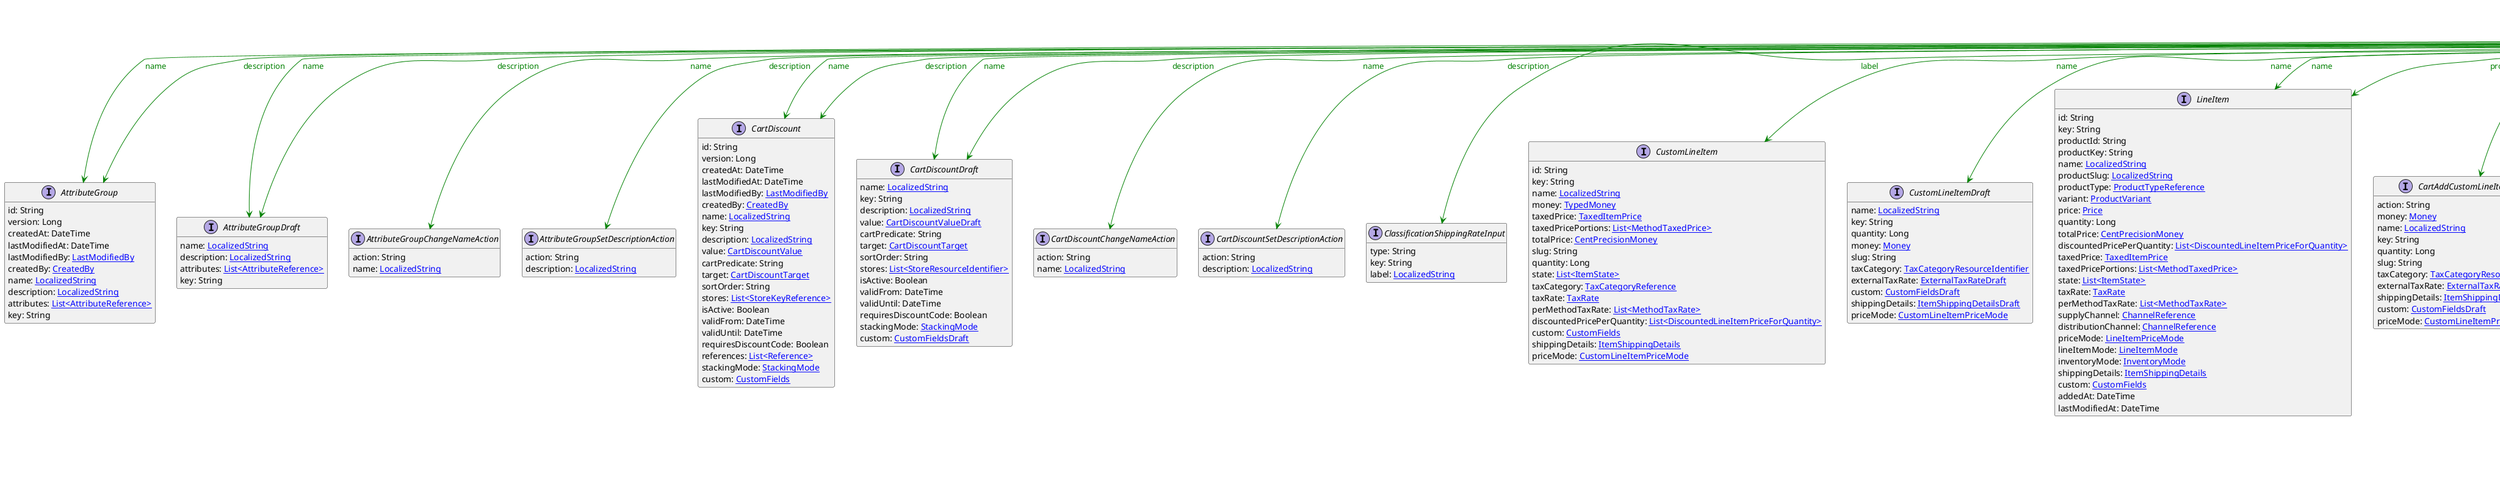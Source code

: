 @startuml

hide empty fields
hide empty methods
legend
|= |= line |
|<back:black>   </back>| inheritance |
|<back:green>   </back>| property reference |
|<back:blue>   </back>| discriminated class |
endlegend
interface LocalizedString [[LocalizedString.svg]]  {
}



interface AttributeGroup [[AttributeGroup.svg]]  {
    id: String
    version: Long
    createdAt: DateTime
    lastModifiedAt: DateTime
    lastModifiedBy: [[LastModifiedBy.svg LastModifiedBy]]
    createdBy: [[CreatedBy.svg CreatedBy]]
    name: [[LocalizedString.svg LocalizedString]]
    description: [[LocalizedString.svg LocalizedString]]
    attributes: [[AttributeReference.svg List<AttributeReference>]]
    key: String
}
interface AttributeGroupDraft [[AttributeGroupDraft.svg]]  {
    name: [[LocalizedString.svg LocalizedString]]
    description: [[LocalizedString.svg LocalizedString]]
    attributes: [[AttributeReference.svg List<AttributeReference>]]
    key: String
}
interface AttributeGroupChangeNameAction [[AttributeGroupChangeNameAction.svg]]  {
    action: String
    name: [[LocalizedString.svg LocalizedString]]
}
interface AttributeGroupSetDescriptionAction [[AttributeGroupSetDescriptionAction.svg]]  {
    action: String
    description: [[LocalizedString.svg LocalizedString]]
}
interface CartDiscount [[CartDiscount.svg]]  {
    id: String
    version: Long
    createdAt: DateTime
    lastModifiedAt: DateTime
    lastModifiedBy: [[LastModifiedBy.svg LastModifiedBy]]
    createdBy: [[CreatedBy.svg CreatedBy]]
    name: [[LocalizedString.svg LocalizedString]]
    key: String
    description: [[LocalizedString.svg LocalizedString]]
    value: [[CartDiscountValue.svg CartDiscountValue]]
    cartPredicate: String
    target: [[CartDiscountTarget.svg CartDiscountTarget]]
    sortOrder: String
    stores: [[StoreKeyReference.svg List<StoreKeyReference>]]
    isActive: Boolean
    validFrom: DateTime
    validUntil: DateTime
    requiresDiscountCode: Boolean
    references: [[Reference.svg List<Reference>]]
    stackingMode: [[StackingMode.svg StackingMode]]
    custom: [[CustomFields.svg CustomFields]]
}
interface CartDiscountDraft [[CartDiscountDraft.svg]]  {
    name: [[LocalizedString.svg LocalizedString]]
    key: String
    description: [[LocalizedString.svg LocalizedString]]
    value: [[CartDiscountValueDraft.svg CartDiscountValueDraft]]
    cartPredicate: String
    target: [[CartDiscountTarget.svg CartDiscountTarget]]
    sortOrder: String
    stores: [[StoreResourceIdentifier.svg List<StoreResourceIdentifier>]]
    isActive: Boolean
    validFrom: DateTime
    validUntil: DateTime
    requiresDiscountCode: Boolean
    stackingMode: [[StackingMode.svg StackingMode]]
    custom: [[CustomFieldsDraft.svg CustomFieldsDraft]]
}
interface CartDiscountChangeNameAction [[CartDiscountChangeNameAction.svg]]  {
    action: String
    name: [[LocalizedString.svg LocalizedString]]
}
interface CartDiscountSetDescriptionAction [[CartDiscountSetDescriptionAction.svg]]  {
    action: String
    description: [[LocalizedString.svg LocalizedString]]
}
interface ClassificationShippingRateInput [[ClassificationShippingRateInput.svg]]  {
    type: String
    key: String
    label: [[LocalizedString.svg LocalizedString]]
}
interface CustomLineItem [[CustomLineItem.svg]]  {
    id: String
    key: String
    name: [[LocalizedString.svg LocalizedString]]
    money: [[TypedMoney.svg TypedMoney]]
    taxedPrice: [[TaxedItemPrice.svg TaxedItemPrice]]
    taxedPricePortions: [[MethodTaxedPrice.svg List<MethodTaxedPrice>]]
    totalPrice: [[CentPrecisionMoney.svg CentPrecisionMoney]]
    slug: String
    quantity: Long
    state: [[ItemState.svg List<ItemState>]]
    taxCategory: [[TaxCategoryReference.svg TaxCategoryReference]]
    taxRate: [[TaxRate.svg TaxRate]]
    perMethodTaxRate: [[MethodTaxRate.svg List<MethodTaxRate>]]
    discountedPricePerQuantity: [[DiscountedLineItemPriceForQuantity.svg List<DiscountedLineItemPriceForQuantity>]]
    custom: [[CustomFields.svg CustomFields]]
    shippingDetails: [[ItemShippingDetails.svg ItemShippingDetails]]
    priceMode: [[CustomLineItemPriceMode.svg CustomLineItemPriceMode]]
}
interface CustomLineItemDraft [[CustomLineItemDraft.svg]]  {
    name: [[LocalizedString.svg LocalizedString]]
    key: String
    quantity: Long
    money: [[Money.svg Money]]
    slug: String
    taxCategory: [[TaxCategoryResourceIdentifier.svg TaxCategoryResourceIdentifier]]
    externalTaxRate: [[ExternalTaxRateDraft.svg ExternalTaxRateDraft]]
    custom: [[CustomFieldsDraft.svg CustomFieldsDraft]]
    shippingDetails: [[ItemShippingDetailsDraft.svg ItemShippingDetailsDraft]]
    priceMode: [[CustomLineItemPriceMode.svg CustomLineItemPriceMode]]
}
interface LineItem [[LineItem.svg]]  {
    id: String
    key: String
    productId: String
    productKey: String
    name: [[LocalizedString.svg LocalizedString]]
    productSlug: [[LocalizedString.svg LocalizedString]]
    productType: [[ProductTypeReference.svg ProductTypeReference]]
    variant: [[ProductVariant.svg ProductVariant]]
    price: [[Price.svg Price]]
    quantity: Long
    totalPrice: [[CentPrecisionMoney.svg CentPrecisionMoney]]
    discountedPricePerQuantity: [[DiscountedLineItemPriceForQuantity.svg List<DiscountedLineItemPriceForQuantity>]]
    taxedPrice: [[TaxedItemPrice.svg TaxedItemPrice]]
    taxedPricePortions: [[MethodTaxedPrice.svg List<MethodTaxedPrice>]]
    state: [[ItemState.svg List<ItemState>]]
    taxRate: [[TaxRate.svg TaxRate]]
    perMethodTaxRate: [[MethodTaxRate.svg List<MethodTaxRate>]]
    supplyChannel: [[ChannelReference.svg ChannelReference]]
    distributionChannel: [[ChannelReference.svg ChannelReference]]
    priceMode: [[LineItemPriceMode.svg LineItemPriceMode]]
    lineItemMode: [[LineItemMode.svg LineItemMode]]
    inventoryMode: [[InventoryMode.svg InventoryMode]]
    shippingDetails: [[ItemShippingDetails.svg ItemShippingDetails]]
    custom: [[CustomFields.svg CustomFields]]
    addedAt: DateTime
    lastModifiedAt: DateTime
}
interface CartAddCustomLineItemAction [[CartAddCustomLineItemAction.svg]]  {
    action: String
    money: [[Money.svg Money]]
    name: [[LocalizedString.svg LocalizedString]]
    key: String
    quantity: Long
    slug: String
    taxCategory: [[TaxCategoryResourceIdentifier.svg TaxCategoryResourceIdentifier]]
    externalTaxRate: [[ExternalTaxRateDraft.svg ExternalTaxRateDraft]]
    shippingDetails: [[ItemShippingDetailsDraft.svg ItemShippingDetailsDraft]]
    custom: [[CustomFieldsDraft.svg CustomFieldsDraft]]
    priceMode: [[CustomLineItemPriceMode.svg CustomLineItemPriceMode]]
}
interface Category [[Category.svg]]  {
    id: String
    version: Long
    createdAt: DateTime
    lastModifiedAt: DateTime
    lastModifiedBy: [[LastModifiedBy.svg LastModifiedBy]]
    createdBy: [[CreatedBy.svg CreatedBy]]
    name: [[LocalizedString.svg LocalizedString]]
    slug: [[LocalizedString.svg LocalizedString]]
    description: [[LocalizedString.svg LocalizedString]]
    ancestors: [[CategoryReference.svg List<CategoryReference>]]
    parent: [[CategoryReference.svg CategoryReference]]
    orderHint: String
    externalId: String
    metaTitle: [[LocalizedString.svg LocalizedString]]
    metaDescription: [[LocalizedString.svg LocalizedString]]
    metaKeywords: [[LocalizedString.svg LocalizedString]]
    custom: [[CustomFields.svg CustomFields]]
    assets: [[Asset.svg List<Asset>]]
    key: String
}
interface CategoryDraft [[CategoryDraft.svg]]  {
    name: [[LocalizedString.svg LocalizedString]]
    slug: [[LocalizedString.svg LocalizedString]]
    description: [[LocalizedString.svg LocalizedString]]
    parent: [[CategoryResourceIdentifier.svg CategoryResourceIdentifier]]
    orderHint: String
    externalId: String
    metaTitle: [[LocalizedString.svg LocalizedString]]
    metaDescription: [[LocalizedString.svg LocalizedString]]
    metaKeywords: [[LocalizedString.svg LocalizedString]]
    custom: [[CustomFieldsDraft.svg CustomFieldsDraft]]
    assets: [[AssetDraft.svg List<AssetDraft>]]
    key: String
}
interface CategoryChangeAssetNameAction [[CategoryChangeAssetNameAction.svg]]  {
    action: String
    assetId: String
    assetKey: String
    name: [[LocalizedString.svg LocalizedString]]
}
interface CategoryChangeNameAction [[CategoryChangeNameAction.svg]]  {
    action: String
    name: [[LocalizedString.svg LocalizedString]]
}
interface CategoryChangeSlugAction [[CategoryChangeSlugAction.svg]]  {
    action: String
    slug: [[LocalizedString.svg LocalizedString]]
}
interface CategorySetAssetDescriptionAction [[CategorySetAssetDescriptionAction.svg]]  {
    action: String
    assetId: String
    assetKey: String
    description: [[LocalizedString.svg LocalizedString]]
}
interface CategorySetDescriptionAction [[CategorySetDescriptionAction.svg]]  {
    action: String
    description: [[LocalizedString.svg LocalizedString]]
}
interface CategorySetMetaDescriptionAction [[CategorySetMetaDescriptionAction.svg]]  {
    action: String
    metaDescription: [[LocalizedString.svg LocalizedString]]
}
interface CategorySetMetaKeywordsAction [[CategorySetMetaKeywordsAction.svg]]  {
    action: String
    metaKeywords: [[LocalizedString.svg LocalizedString]]
}
interface CategorySetMetaTitleAction [[CategorySetMetaTitleAction.svg]]  {
    action: String
    metaTitle: [[LocalizedString.svg LocalizedString]]
}
interface Channel [[Channel.svg]]  {
    id: String
    version: Long
    createdAt: DateTime
    lastModifiedAt: DateTime
    lastModifiedBy: [[LastModifiedBy.svg LastModifiedBy]]
    createdBy: [[CreatedBy.svg CreatedBy]]
    key: String
    roles: [[ChannelRoleEnum.svg List<ChannelRoleEnum>]]
    name: [[LocalizedString.svg LocalizedString]]
    description: [[LocalizedString.svg LocalizedString]]
    address: [[Address.svg Address]]
    reviewRatingStatistics: [[ReviewRatingStatistics.svg ReviewRatingStatistics]]
    custom: [[CustomFields.svg CustomFields]]
    geoLocation: [[GeoJson.svg GeoJson]]
}
interface ChannelDraft [[ChannelDraft.svg]]  {
    key: String
    roles: [[ChannelRoleEnum.svg List<ChannelRoleEnum>]]
    name: [[LocalizedString.svg LocalizedString]]
    description: [[LocalizedString.svg LocalizedString]]
    address: [[BaseAddress.svg BaseAddress]]
    custom: [[CustomFieldsDraft.svg CustomFieldsDraft]]
    geoLocation: [[GeoJson.svg GeoJson]]
}
interface ChannelChangeDescriptionAction [[ChannelChangeDescriptionAction.svg]]  {
    action: String
    description: [[LocalizedString.svg LocalizedString]]
}
interface ChannelChangeNameAction [[ChannelChangeNameAction.svg]]  {
    action: String
    name: [[LocalizedString.svg LocalizedString]]
}
interface Asset [[Asset.svg]]  {
    id: String
    sources: [[AssetSource.svg List<AssetSource>]]
    name: [[LocalizedString.svg LocalizedString]]
    description: [[LocalizedString.svg LocalizedString]]
    tags: [[String.svg List<String>]]
    custom: [[CustomFields.svg CustomFields]]
    key: String
}
interface AssetDraft [[AssetDraft.svg]]  {
    sources: [[AssetSource.svg List<AssetSource>]]
    name: [[LocalizedString.svg LocalizedString]]
    description: [[LocalizedString.svg LocalizedString]]
    tags: [[String.svg List<String>]]
    custom: [[CustomFieldsDraft.svg CustomFieldsDraft]]
    key: String
}
interface DiscountCode [[DiscountCode.svg]]  {
    id: String
    version: Long
    createdAt: DateTime
    lastModifiedAt: DateTime
    lastModifiedBy: [[LastModifiedBy.svg LastModifiedBy]]
    createdBy: [[CreatedBy.svg CreatedBy]]
    name: [[LocalizedString.svg LocalizedString]]
    description: [[LocalizedString.svg LocalizedString]]
    code: String
    cartDiscounts: [[CartDiscountReference.svg List<CartDiscountReference>]]
    cartPredicate: String
    isActive: Boolean
    references: [[Reference.svg List<Reference>]]
    maxApplications: Long
    maxApplicationsPerCustomer: Long
    custom: [[CustomFields.svg CustomFields]]
    groups: [[String.svg List<String>]]
    validFrom: DateTime
    validUntil: DateTime
    applicationVersion: Long
}
interface DiscountCodeDraft [[DiscountCodeDraft.svg]]  {
    name: [[LocalizedString.svg LocalizedString]]
    description: [[LocalizedString.svg LocalizedString]]
    code: String
    cartDiscounts: [[CartDiscountResourceIdentifier.svg List<CartDiscountResourceIdentifier>]]
    cartPredicate: String
    isActive: Boolean
    maxApplications: Long
    maxApplicationsPerCustomer: Long
    custom: [[CustomFieldsDraft.svg CustomFieldsDraft]]
    groups: [[String.svg List<String>]]
    validFrom: DateTime
    validUntil: DateTime
}
interface DiscountCodeSetDescriptionAction [[DiscountCodeSetDescriptionAction.svg]]  {
    action: String
    description: [[LocalizedString.svg LocalizedString]]
}
interface DiscountCodeSetNameAction [[DiscountCodeSetNameAction.svg]]  {
    action: String
    name: [[LocalizedString.svg LocalizedString]]
}
interface ExtensionBadResponseError [[ExtensionBadResponseError.svg]]  {
    code: String
    message: String
    localizedMessage: [[LocalizedString.svg LocalizedString]]
    extensionExtraInfo: [[Object.svg Object]]
    extensionErrors: [[ExtensionError.svg List<ExtensionError>]]
    extensionBody: String
    extensionStatusCode: Integer
    extensionId: String
    extensionKey: String
}
interface ExtensionUpdateActionsFailedError [[ExtensionUpdateActionsFailedError.svg]]  {
    code: String
    message: String
    localizedMessage: [[LocalizedString.svg LocalizedString]]
    extensionExtraInfo: [[Object.svg Object]]
    extensionErrors: [[ExtensionError.svg List<ExtensionError>]]
}
interface GraphQLExtensionBadResponseError [[GraphQLExtensionBadResponseError.svg]]  {
    code: String
    localizedMessage: [[LocalizedString.svg LocalizedString]]
    extensionExtraInfo: [[Object.svg Object]]
    extensionErrors: [[ExtensionError.svg List<ExtensionError>]]
    extensionBody: String
    extensionStatusCode: Integer
    extensionId: String
    extensionKey: String
}
interface GraphQLExtensionUpdateActionsFailedError [[GraphQLExtensionUpdateActionsFailedError.svg]]  {
    code: String
    localizedMessage: [[LocalizedString.svg LocalizedString]]
    extensionExtraInfo: [[Object.svg Object]]
    extensionErrors: [[ExtensionError.svg List<ExtensionError>]]
}
interface MyShoppingListDraft [[MyShoppingListDraft.svg]]  {
    name: [[LocalizedString.svg LocalizedString]]
    description: [[LocalizedString.svg LocalizedString]]
    lineItems: [[ShoppingListLineItemDraft.svg List<ShoppingListLineItemDraft>]]
    textLineItems: [[TextLineItemDraft.svg List<TextLineItemDraft>]]
    custom: [[CustomFieldsDraft.svg CustomFieldsDraft]]
    deleteDaysAfterLastModification: Long
    store: [[StoreResourceIdentifier.svg StoreResourceIdentifier]]
}
interface MyPaymentSetMethodInfoNameAction [[MyPaymentSetMethodInfoNameAction.svg]]  {
    action: String
    name: [[LocalizedString.svg LocalizedString]]
}
interface MyShoppingListAddTextLineItemAction [[MyShoppingListAddTextLineItemAction.svg]]  {
    action: String
    name: [[LocalizedString.svg LocalizedString]]
    key: String
    description: [[LocalizedString.svg LocalizedString]]
    quantity: Long
    addedAt: DateTime
    custom: [[CustomFieldsDraft.svg CustomFieldsDraft]]
}
interface MyShoppingListChangeNameAction [[MyShoppingListChangeNameAction.svg]]  {
    action: String
    name: [[LocalizedString.svg LocalizedString]]
}
interface MyShoppingListChangeTextLineItemNameAction [[MyShoppingListChangeTextLineItemNameAction.svg]]  {
    action: String
    textLineItemId: String
    textLineItemKey: String
    name: [[LocalizedString.svg LocalizedString]]
}
interface MyShoppingListSetDescriptionAction [[MyShoppingListSetDescriptionAction.svg]]  {
    action: String
    description: [[LocalizedString.svg LocalizedString]]
}
interface MyShoppingListSetTextLineItemDescriptionAction [[MyShoppingListSetTextLineItemDescriptionAction.svg]]  {
    action: String
    textLineItemId: String
    textLineItemKey: String
    description: [[LocalizedString.svg LocalizedString]]
}
interface CategorySlugChangedMessage [[CategorySlugChangedMessage.svg]]  {
    id: String
    version: Long
    createdAt: DateTime
    lastModifiedAt: DateTime
    lastModifiedBy: [[LastModifiedBy.svg LastModifiedBy]]
    createdBy: [[CreatedBy.svg CreatedBy]]
    sequenceNumber: Long
    resource: [[Reference.svg Reference]]
    resourceVersion: Long
    type: String
    resourceUserProvidedIdentifiers: [[UserProvidedIdentifiers.svg UserProvidedIdentifiers]]
    slug: [[LocalizedString.svg LocalizedString]]
    oldSlug: [[LocalizedString.svg LocalizedString]]
}
interface ProductSlugChangedMessage [[ProductSlugChangedMessage.svg]]  {
    id: String
    version: Long
    createdAt: DateTime
    lastModifiedAt: DateTime
    lastModifiedBy: [[LastModifiedBy.svg LastModifiedBy]]
    createdBy: [[CreatedBy.svg CreatedBy]]
    sequenceNumber: Long
    resource: [[Reference.svg Reference]]
    resourceVersion: Long
    type: String
    resourceUserProvidedIdentifiers: [[UserProvidedIdentifiers.svg UserProvidedIdentifiers]]
    slug: [[LocalizedString.svg LocalizedString]]
    oldSlug: [[LocalizedString.svg LocalizedString]]
}
interface StoreCreatedMessage [[StoreCreatedMessage.svg]]  {
    id: String
    version: Long
    createdAt: DateTime
    lastModifiedAt: DateTime
    lastModifiedBy: [[LastModifiedBy.svg LastModifiedBy]]
    createdBy: [[CreatedBy.svg CreatedBy]]
    sequenceNumber: Long
    resource: [[Reference.svg Reference]]
    resourceVersion: Long
    type: String
    resourceUserProvidedIdentifiers: [[UserProvidedIdentifiers.svg UserProvidedIdentifiers]]
    name: [[LocalizedString.svg LocalizedString]]
    languages: [[String.svg List<String>]]
    countries: [[StoreCountry.svg List<StoreCountry>]]
    distributionChannels: [[ChannelReference.svg List<ChannelReference>]]
    supplyChannels: [[ChannelReference.svg List<ChannelReference>]]
    productSelections: [[ProductSelectionSetting.svg List<ProductSelectionSetting>]]
    custom: [[CustomFields.svg CustomFields]]
}
interface StoreNameSetMessage [[StoreNameSetMessage.svg]]  {
    id: String
    version: Long
    createdAt: DateTime
    lastModifiedAt: DateTime
    lastModifiedBy: [[LastModifiedBy.svg LastModifiedBy]]
    createdBy: [[CreatedBy.svg CreatedBy]]
    sequenceNumber: Long
    resource: [[Reference.svg Reference]]
    resourceVersion: Long
    type: String
    resourceUserProvidedIdentifiers: [[UserProvidedIdentifiers.svg UserProvidedIdentifiers]]
    name: [[LocalizedString.svg LocalizedString]]
    nameAllLocales: [[LocalizedString.svg List<LocalizedString>]]
}
interface UserProvidedIdentifiers [[UserProvidedIdentifiers.svg]]  {
    key: String
    externalId: String
    orderNumber: String
    customerNumber: String
    sku: String
    slug: [[LocalizedString.svg LocalizedString]]
    containerAndKey: [[ContainerAndKey.svg ContainerAndKey]]
}
interface CategorySlugChangedMessagePayload [[CategorySlugChangedMessagePayload.svg]]  {
    type: String
    slug: [[LocalizedString.svg LocalizedString]]
    oldSlug: [[LocalizedString.svg LocalizedString]]
}
interface ProductSlugChangedMessagePayload [[ProductSlugChangedMessagePayload.svg]]  {
    type: String
    slug: [[LocalizedString.svg LocalizedString]]
    oldSlug: [[LocalizedString.svg LocalizedString]]
}
interface StoreCreatedMessagePayload [[StoreCreatedMessagePayload.svg]]  {
    type: String
    name: [[LocalizedString.svg LocalizedString]]
    languages: [[String.svg List<String>]]
    countries: [[StoreCountry.svg List<StoreCountry>]]
    distributionChannels: [[ChannelReference.svg List<ChannelReference>]]
    supplyChannels: [[ChannelReference.svg List<ChannelReference>]]
    productSelections: [[ProductSelectionSetting.svg List<ProductSelectionSetting>]]
    custom: [[CustomFields.svg CustomFields]]
}
interface StoreNameSetMessagePayload [[StoreNameSetMessagePayload.svg]]  {
    type: String
    name: [[LocalizedString.svg LocalizedString]]
    nameAllLocales: [[LocalizedString.svg List<LocalizedString>]]
}
interface StagedOrderAddCustomLineItemAction [[StagedOrderAddCustomLineItemAction.svg]]  {
    action: String
    money: [[Money.svg Money]]
    name: [[LocalizedString.svg LocalizedString]]
    key: String
    quantity: Long
    slug: String
    taxCategory: [[TaxCategoryResourceIdentifier.svg TaxCategoryResourceIdentifier]]
    externalTaxRate: [[ExternalTaxRateDraft.svg ExternalTaxRateDraft]]
    shippingDetails: [[ItemShippingDetailsDraft.svg ItemShippingDetailsDraft]]
    priceMode: [[CustomLineItemPriceMode.svg CustomLineItemPriceMode]]
    custom: [[CustomFieldsDraft.svg CustomFieldsDraft]]
}
interface CustomLineItemImportDraft [[CustomLineItemImportDraft.svg]]  {
    name: [[LocalizedString.svg LocalizedString]]
    key: String
    slug: String
    quantity: Long
    money: [[Money.svg Money]]
    taxRate: [[TaxRate.svg TaxRate]]
    taxCategory: [[TaxCategoryResourceIdentifier.svg TaxCategoryResourceIdentifier]]
    priceMode: [[CustomLineItemPriceMode.svg CustomLineItemPriceMode]]
    shippingDetails: [[ItemShippingDetailsDraft.svg ItemShippingDetailsDraft]]
    state: [[ItemState.svg List<ItemState>]]
    custom: [[CustomFieldsDraft.svg CustomFieldsDraft]]
}
interface LineItemImportDraft [[LineItemImportDraft.svg]]  {
    name: [[LocalizedString.svg LocalizedString]]
    key: String
    variant: [[ProductVariantImportDraft.svg ProductVariantImportDraft]]
    productId: String
    quantity: Long
    price: [[PriceDraft.svg PriceDraft]]
    taxRate: [[TaxRate.svg TaxRate]]
    distributionChannel: [[ChannelResourceIdentifier.svg ChannelResourceIdentifier]]
    supplyChannel: [[ChannelResourceIdentifier.svg ChannelResourceIdentifier]]
    inventoryMode: [[InventoryMode.svg InventoryMode]]
    shippingDetails: [[ItemShippingDetailsDraft.svg ItemShippingDetailsDraft]]
    state: [[ItemState.svg List<ItemState>]]
    custom: [[CustomFieldsDraft.svg CustomFieldsDraft]]
}
interface PaymentMethodInfo [[PaymentMethodInfo.svg]]  {
    paymentInterface: String
    method: String
    name: [[LocalizedString.svg LocalizedString]]
}
interface PaymentSetMethodInfoNameAction [[PaymentSetMethodInfoNameAction.svg]]  {
    action: String
    name: [[LocalizedString.svg LocalizedString]]
}
interface ProductDiscount [[ProductDiscount.svg]]  {
    id: String
    version: Long
    createdAt: DateTime
    lastModifiedAt: DateTime
    lastModifiedBy: [[LastModifiedBy.svg LastModifiedBy]]
    createdBy: [[CreatedBy.svg CreatedBy]]
    name: [[LocalizedString.svg LocalizedString]]
    key: String
    description: [[LocalizedString.svg LocalizedString]]
    value: [[ProductDiscountValue.svg ProductDiscountValue]]
    predicate: String
    sortOrder: String
    isActive: Boolean
    references: [[Reference.svg List<Reference>]]
    validFrom: DateTime
    validUntil: DateTime
}
interface ProductDiscountDraft [[ProductDiscountDraft.svg]]  {
    name: [[LocalizedString.svg LocalizedString]]
    key: String
    description: [[LocalizedString.svg LocalizedString]]
    value: [[ProductDiscountValueDraft.svg ProductDiscountValueDraft]]
    predicate: String
    sortOrder: String
    isActive: Boolean
    validFrom: DateTime
    validUntil: DateTime
}
interface ProductDiscountChangeNameAction [[ProductDiscountChangeNameAction.svg]]  {
    action: String
    name: [[LocalizedString.svg LocalizedString]]
}
interface ProductDiscountSetDescriptionAction [[ProductDiscountSetDescriptionAction.svg]]  {
    action: String
    description: [[LocalizedString.svg LocalizedString]]
}
interface IndividualExclusionProductSelectionType [[IndividualExclusionProductSelectionType.svg]]  {
    type: [[ProductSelectionTypeEnum.svg ProductSelectionTypeEnum]]
    name: [[LocalizedString.svg LocalizedString]]
}
interface IndividualProductSelectionType [[IndividualProductSelectionType.svg]]  {
    type: [[ProductSelectionTypeEnum.svg ProductSelectionTypeEnum]]
    name: [[LocalizedString.svg LocalizedString]]
}
interface ProductSelection [[ProductSelection.svg]]  {
    id: String
    version: Long
    createdAt: DateTime
    lastModifiedAt: DateTime
    lastModifiedBy: [[LastModifiedBy.svg LastModifiedBy]]
    createdBy: [[CreatedBy.svg CreatedBy]]
    key: String
    name: [[LocalizedString.svg LocalizedString]]
    productCount: Integer
    type: [[ProductSelectionTypeEnum.svg ProductSelectionTypeEnum]]
    mode: [[ProductSelectionMode.svg ProductSelectionMode]]
    custom: [[CustomFields.svg CustomFields]]
}
interface ProductSelectionDraft [[ProductSelectionDraft.svg]]  {
    key: String
    name: [[LocalizedString.svg LocalizedString]]
    custom: [[CustomFieldsDraft.svg CustomFieldsDraft]]
    type: [[ProductSelectionTypeEnum.svg ProductSelectionTypeEnum]]
    mode: [[ProductSelectionMode.svg ProductSelectionMode]]
}
interface ProductSelectionChangeNameAction [[ProductSelectionChangeNameAction.svg]]  {
    action: String
    name: [[LocalizedString.svg LocalizedString]]
}
interface AttributeDefinition [[AttributeDefinition.svg]]  {
    type: [[AttributeType.svg AttributeType]]
    name: String
    label: [[LocalizedString.svg LocalizedString]]
    isRequired: Boolean
    attributeConstraint: [[AttributeConstraintEnum.svg AttributeConstraintEnum]]
    inputTip: [[LocalizedString.svg LocalizedString]]
    inputHint: [[TextInputHint.svg TextInputHint]]
    isSearchable: Boolean
}
interface AttributeDefinitionDraft [[AttributeDefinitionDraft.svg]]  {
    type: [[AttributeType.svg AttributeType]]
    name: String
    label: [[LocalizedString.svg LocalizedString]]
    isRequired: Boolean
    attributeConstraint: [[AttributeConstraintEnum.svg AttributeConstraintEnum]]
    inputTip: [[LocalizedString.svg LocalizedString]]
    inputHint: [[TextInputHint.svg TextInputHint]]
    isSearchable: Boolean
}
interface AttributeLocalizedEnumValue [[AttributeLocalizedEnumValue.svg]]  {
    key: String
    label: [[LocalizedString.svg LocalizedString]]
}
interface ProductTypeChangeLabelAction [[ProductTypeChangeLabelAction.svg]]  {
    action: String
    attributeName: String
    label: [[LocalizedString.svg LocalizedString]]
}
interface ProductTypeSetInputTipAction [[ProductTypeSetInputTipAction.svg]]  {
    action: String
    attributeName: String
    inputTip: [[LocalizedString.svg LocalizedString]]
}
interface ProductData [[ProductData.svg]]  {
    name: [[LocalizedString.svg LocalizedString]]
    categories: [[CategoryReference.svg List<CategoryReference>]]
    categoryOrderHints: [[CategoryOrderHints.svg CategoryOrderHints]]
    description: [[LocalizedString.svg LocalizedString]]
    slug: [[LocalizedString.svg LocalizedString]]
    metaTitle: [[LocalizedString.svg LocalizedString]]
    metaDescription: [[LocalizedString.svg LocalizedString]]
    metaKeywords: [[LocalizedString.svg LocalizedString]]
    masterVariant: [[ProductVariant.svg ProductVariant]]
    variants: [[ProductVariant.svg List<ProductVariant>]]
    searchKeywords: [[SearchKeywords.svg SearchKeywords]]
}
interface ProductDraft [[ProductDraft.svg]]  {
    productType: [[ProductTypeResourceIdentifier.svg ProductTypeResourceIdentifier]]
    name: [[LocalizedString.svg LocalizedString]]
    slug: [[LocalizedString.svg LocalizedString]]
    key: String
    description: [[LocalizedString.svg LocalizedString]]
    categories: [[CategoryResourceIdentifier.svg List<CategoryResourceIdentifier>]]
    categoryOrderHints: [[CategoryOrderHints.svg CategoryOrderHints]]
    metaTitle: [[LocalizedString.svg LocalizedString]]
    metaDescription: [[LocalizedString.svg LocalizedString]]
    metaKeywords: [[LocalizedString.svg LocalizedString]]
    masterVariant: [[ProductVariantDraft.svg ProductVariantDraft]]
    variants: [[ProductVariantDraft.svg List<ProductVariantDraft>]]
    taxCategory: [[TaxCategoryResourceIdentifier.svg TaxCategoryResourceIdentifier]]
    searchKeywords: [[SearchKeywords.svg SearchKeywords]]
    state: [[StateResourceIdentifier.svg StateResourceIdentifier]]
    publish: Boolean
    priceMode: [[ProductPriceModeEnum.svg ProductPriceModeEnum]]
}
interface ProductProjection [[ProductProjection.svg]]  {
    id: String
    version: Long
    createdAt: DateTime
    lastModifiedAt: DateTime
    key: String
    productType: [[ProductTypeReference.svg ProductTypeReference]]
    name: [[LocalizedString.svg LocalizedString]]
    description: [[LocalizedString.svg LocalizedString]]
    slug: [[LocalizedString.svg LocalizedString]]
    categories: [[CategoryReference.svg List<CategoryReference>]]
    categoryOrderHints: [[CategoryOrderHints.svg CategoryOrderHints]]
    metaTitle: [[LocalizedString.svg LocalizedString]]
    metaDescription: [[LocalizedString.svg LocalizedString]]
    metaKeywords: [[LocalizedString.svg LocalizedString]]
    searchKeywords: [[SearchKeywords.svg SearchKeywords]]
    hasStagedChanges: Boolean
    published: Boolean
    masterVariant: [[ProductVariant.svg ProductVariant]]
    variants: [[ProductVariant.svg List<ProductVariant>]]
    taxCategory: [[TaxCategoryReference.svg TaxCategoryReference]]
    state: [[StateReference.svg StateReference]]
    reviewRatingStatistics: [[ReviewRatingStatistics.svg ReviewRatingStatistics]]
    priceMode: [[ProductPriceModeEnum.svg ProductPriceModeEnum]]
}
interface ProductChangeAssetNameAction [[ProductChangeAssetNameAction.svg]]  {
    action: String
    variantId: Long
    sku: String
    staged: Boolean
    assetId: String
    assetKey: String
    name: [[LocalizedString.svg LocalizedString]]
}
interface ProductChangeNameAction [[ProductChangeNameAction.svg]]  {
    action: String
    name: [[LocalizedString.svg LocalizedString]]
    staged: Boolean
}
interface ProductChangeSlugAction [[ProductChangeSlugAction.svg]]  {
    action: String
    slug: [[LocalizedString.svg LocalizedString]]
    staged: Boolean
}
interface ProductSetAssetDescriptionAction [[ProductSetAssetDescriptionAction.svg]]  {
    action: String
    variantId: Long
    sku: String
    staged: Boolean
    assetId: String
    assetKey: String
    description: [[LocalizedString.svg LocalizedString]]
}
interface ProductSetDescriptionAction [[ProductSetDescriptionAction.svg]]  {
    action: String
    description: [[LocalizedString.svg LocalizedString]]
    staged: Boolean
}
interface ProductSetMetaDescriptionAction [[ProductSetMetaDescriptionAction.svg]]  {
    action: String
    metaDescription: [[LocalizedString.svg LocalizedString]]
    staged: Boolean
}
interface ProductSetMetaKeywordsAction [[ProductSetMetaKeywordsAction.svg]]  {
    action: String
    metaKeywords: [[LocalizedString.svg LocalizedString]]
    staged: Boolean
}
interface ProductSetMetaTitleAction [[ProductSetMetaTitleAction.svg]]  {
    action: String
    metaTitle: [[LocalizedString.svg LocalizedString]]
    staged: Boolean
}
interface ShippingMethod [[ShippingMethod.svg]]  {
    id: String
    version: Long
    createdAt: DateTime
    lastModifiedAt: DateTime
    lastModifiedBy: [[LastModifiedBy.svg LastModifiedBy]]
    createdBy: [[CreatedBy.svg CreatedBy]]
    key: String
    name: String
    localizedName: [[LocalizedString.svg LocalizedString]]
    description: String
    localizedDescription: [[LocalizedString.svg LocalizedString]]
    taxCategory: [[TaxCategoryReference.svg TaxCategoryReference]]
    zoneRates: [[ZoneRate.svg List<ZoneRate>]]
    isDefault: Boolean
    predicate: String
    custom: [[CustomFields.svg CustomFields]]
}
interface ShippingMethodDraft [[ShippingMethodDraft.svg]]  {
    key: String
    name: String
    localizedName: [[LocalizedString.svg LocalizedString]]
    description: String
    localizedDescription: [[LocalizedString.svg LocalizedString]]
    taxCategory: [[TaxCategoryResourceIdentifier.svg TaxCategoryResourceIdentifier]]
    zoneRates: [[ZoneRateDraft.svg List<ZoneRateDraft>]]
    isDefault: Boolean
    predicate: String
    custom: [[CustomFieldsDraft.svg CustomFieldsDraft]]
}
interface ShippingMethodSetLocalizedDescriptionAction [[ShippingMethodSetLocalizedDescriptionAction.svg]]  {
    action: String
    localizedDescription: [[LocalizedString.svg LocalizedString]]
}
interface ShippingMethodSetLocalizedNameAction [[ShippingMethodSetLocalizedNameAction.svg]]  {
    action: String
    localizedName: [[LocalizedString.svg LocalizedString]]
}
interface ShoppingList [[ShoppingList.svg]]  {
    id: String
    version: Long
    createdAt: DateTime
    lastModifiedAt: DateTime
    name: [[LocalizedString.svg LocalizedString]]
    key: String
    customer: [[CustomerReference.svg CustomerReference]]
    slug: [[LocalizedString.svg LocalizedString]]
    description: [[LocalizedString.svg LocalizedString]]
    lineItems: [[ShoppingListLineItem.svg List<ShoppingListLineItem>]]
    textLineItems: [[TextLineItem.svg List<TextLineItem>]]
    deleteDaysAfterLastModification: Long
    anonymousId: String
    store: [[StoreKeyReference.svg StoreKeyReference]]
    custom: [[CustomFields.svg CustomFields]]
    lastModifiedBy: [[LastModifiedBy.svg LastModifiedBy]]
    createdBy: [[CreatedBy.svg CreatedBy]]
}
interface ShoppingListDraft [[ShoppingListDraft.svg]]  {
    name: [[LocalizedString.svg LocalizedString]]
    slug: [[LocalizedString.svg LocalizedString]]
    customer: [[CustomerResourceIdentifier.svg CustomerResourceIdentifier]]
    key: String
    description: [[LocalizedString.svg LocalizedString]]
    anonymousId: String
    deleteDaysAfterLastModification: Long
    lineItems: [[ShoppingListLineItemDraft.svg List<ShoppingListLineItemDraft>]]
    textLineItems: [[TextLineItemDraft.svg List<TextLineItemDraft>]]
    store: [[StoreResourceIdentifier.svg StoreResourceIdentifier]]
    custom: [[CustomFieldsDraft.svg CustomFieldsDraft]]
}
interface ShoppingListLineItem [[ShoppingListLineItem.svg]]  {
    addedAt: DateTime
    custom: [[CustomFields.svg CustomFields]]
    deactivatedAt: DateTime
    id: String
    key: String
    name: [[LocalizedString.svg LocalizedString]]
    productId: String
    productType: [[ProductTypeReference.svg ProductTypeReference]]
    quantity: Long
    variantId: Long
    variant: [[ProductVariant.svg ProductVariant]]
    productSlug: [[LocalizedString.svg LocalizedString]]
}
interface TextLineItem [[TextLineItem.svg]]  {
    addedAt: DateTime
    custom: [[CustomFields.svg CustomFields]]
    description: [[LocalizedString.svg LocalizedString]]
    id: String
    key: String
    name: [[LocalizedString.svg LocalizedString]]
    quantity: Long
}
interface TextLineItemDraft [[TextLineItemDraft.svg]]  {
    key: String
    addedAt: DateTime
    custom: [[CustomFieldsDraft.svg CustomFieldsDraft]]
    description: [[LocalizedString.svg LocalizedString]]
    name: [[LocalizedString.svg LocalizedString]]
    quantity: Long
}
interface ShoppingListAddTextLineItemAction [[ShoppingListAddTextLineItemAction.svg]]  {
    action: String
    name: [[LocalizedString.svg LocalizedString]]
    key: String
    description: [[LocalizedString.svg LocalizedString]]
    quantity: Long
    addedAt: DateTime
    custom: [[CustomFieldsDraft.svg CustomFieldsDraft]]
}
interface ShoppingListChangeNameAction [[ShoppingListChangeNameAction.svg]]  {
    action: String
    name: [[LocalizedString.svg LocalizedString]]
}
interface ShoppingListChangeTextLineItemNameAction [[ShoppingListChangeTextLineItemNameAction.svg]]  {
    action: String
    textLineItemId: String
    textLineItemKey: String
    name: [[LocalizedString.svg LocalizedString]]
}
interface ShoppingListSetDescriptionAction [[ShoppingListSetDescriptionAction.svg]]  {
    action: String
    description: [[LocalizedString.svg LocalizedString]]
}
interface ShoppingListSetSlugAction [[ShoppingListSetSlugAction.svg]]  {
    action: String
    slug: [[LocalizedString.svg LocalizedString]]
}
interface ShoppingListSetTextLineItemDescriptionAction [[ShoppingListSetTextLineItemDescriptionAction.svg]]  {
    action: String
    textLineItemId: String
    textLineItemKey: String
    description: [[LocalizedString.svg LocalizedString]]
}
interface State [[State.svg]]  {
    id: String
    version: Long
    createdAt: DateTime
    lastModifiedAt: DateTime
    lastModifiedBy: [[LastModifiedBy.svg LastModifiedBy]]
    createdBy: [[CreatedBy.svg CreatedBy]]
    key: String
    type: [[StateTypeEnum.svg StateTypeEnum]]
    name: [[LocalizedString.svg LocalizedString]]
    description: [[LocalizedString.svg LocalizedString]]
    initial: Boolean
    builtIn: Boolean
    roles: [[StateRoleEnum.svg List<StateRoleEnum>]]
    transitions: [[StateReference.svg List<StateReference>]]
}
interface StateDraft [[StateDraft.svg]]  {
    key: String
    type: [[StateTypeEnum.svg StateTypeEnum]]
    name: [[LocalizedString.svg LocalizedString]]
    description: [[LocalizedString.svg LocalizedString]]
    initial: Boolean
    roles: [[StateRoleEnum.svg List<StateRoleEnum>]]
    transitions: [[StateResourceIdentifier.svg List<StateResourceIdentifier>]]
}
interface StateSetDescriptionAction [[StateSetDescriptionAction.svg]]  {
    action: String
    description: [[LocalizedString.svg LocalizedString]]
}
interface StateSetNameAction [[StateSetNameAction.svg]]  {
    action: String
    name: [[LocalizedString.svg LocalizedString]]
}
interface Store [[Store.svg]]  {
    id: String
    version: Long
    createdAt: DateTime
    lastModifiedAt: DateTime
    lastModifiedBy: [[LastModifiedBy.svg LastModifiedBy]]
    createdBy: [[CreatedBy.svg CreatedBy]]
    key: String
    name: [[LocalizedString.svg LocalizedString]]
    languages: [[String.svg List<String>]]
    countries: [[StoreCountry.svg List<StoreCountry>]]
    distributionChannels: [[ChannelReference.svg List<ChannelReference>]]
    supplyChannels: [[ChannelReference.svg List<ChannelReference>]]
    productSelections: [[ProductSelectionSetting.svg List<ProductSelectionSetting>]]
    custom: [[CustomFields.svg CustomFields]]
}
interface StoreDraft [[StoreDraft.svg]]  {
    key: String
    name: [[LocalizedString.svg LocalizedString]]
    languages: [[String.svg List<String>]]
    countries: [[StoreCountry.svg List<StoreCountry>]]
    distributionChannels: [[ChannelResourceIdentifier.svg List<ChannelResourceIdentifier>]]
    supplyChannels: [[ChannelResourceIdentifier.svg List<ChannelResourceIdentifier>]]
    productSelections: [[ProductSelectionSettingDraft.svg List<ProductSelectionSettingDraft>]]
    custom: [[CustomFieldsDraft.svg CustomFieldsDraft]]
}
interface StoreSetNameAction [[StoreSetNameAction.svg]]  {
    action: String
    name: [[LocalizedString.svg LocalizedString]]
}
interface CustomFieldLocalizedEnumValue [[CustomFieldLocalizedEnumValue.svg]]  {
    key: String
    label: [[LocalizedString.svg LocalizedString]]
}
interface FieldDefinition [[FieldDefinition.svg]]  {
    type: [[FieldType.svg FieldType]]
    name: String
    label: [[LocalizedString.svg LocalizedString]]
    required: Boolean
    inputHint: [[TypeTextInputHint.svg TypeTextInputHint]]
}
interface Type [[Type.svg]]  {
    id: String
    version: Long
    createdAt: DateTime
    lastModifiedAt: DateTime
    lastModifiedBy: [[LastModifiedBy.svg LastModifiedBy]]
    createdBy: [[CreatedBy.svg CreatedBy]]
    key: String
    name: [[LocalizedString.svg LocalizedString]]
    description: [[LocalizedString.svg LocalizedString]]
    resourceTypeIds: [[ResourceTypeId.svg List<ResourceTypeId>]]
    fieldDefinitions: [[FieldDefinition.svg List<FieldDefinition>]]
}
interface TypeDraft [[TypeDraft.svg]]  {
    key: String
    name: [[LocalizedString.svg LocalizedString]]
    description: [[LocalizedString.svg LocalizedString]]
    resourceTypeIds: [[ResourceTypeId.svg List<ResourceTypeId>]]
    fieldDefinitions: [[FieldDefinition.svg List<FieldDefinition>]]
}
interface TypeChangeFieldDefinitionLabelAction [[TypeChangeFieldDefinitionLabelAction.svg]]  {
    action: String
    fieldName: String
    label: [[LocalizedString.svg LocalizedString]]
}
interface TypeChangeNameAction [[TypeChangeNameAction.svg]]  {
    action: String
    name: [[LocalizedString.svg LocalizedString]]
}
interface TypeSetDescriptionAction [[TypeSetDescriptionAction.svg]]  {
    action: String
    description: [[LocalizedString.svg LocalizedString]]
}

LocalizedString --> AttributeGroup #green;text:green : "name"
LocalizedString --> AttributeGroup #green;text:green : "description"
LocalizedString --> AttributeGroupDraft #green;text:green : "name"
LocalizedString --> AttributeGroupDraft #green;text:green : "description"
LocalizedString --> AttributeGroupChangeNameAction #green;text:green : "name"
LocalizedString --> AttributeGroupSetDescriptionAction #green;text:green : "description"
LocalizedString --> CartDiscount #green;text:green : "name"
LocalizedString --> CartDiscount #green;text:green : "description"
LocalizedString --> CartDiscountDraft #green;text:green : "name"
LocalizedString --> CartDiscountDraft #green;text:green : "description"
LocalizedString --> CartDiscountChangeNameAction #green;text:green : "name"
LocalizedString --> CartDiscountSetDescriptionAction #green;text:green : "description"
LocalizedString --> ClassificationShippingRateInput #green;text:green : "label"
LocalizedString --> CustomLineItem #green;text:green : "name"
LocalizedString --> CustomLineItemDraft #green;text:green : "name"
LocalizedString --> LineItem #green;text:green : "name"
LocalizedString --> LineItem #green;text:green : "productSlug"
LocalizedString --> CartAddCustomLineItemAction #green;text:green : "name"
LocalizedString --> Category #green;text:green : "name"
LocalizedString --> Category #green;text:green : "slug"
LocalizedString --> Category #green;text:green : "description"
LocalizedString --> Category #green;text:green : "metaTitle"
LocalizedString --> Category #green;text:green : "metaDescription"
LocalizedString --> Category #green;text:green : "metaKeywords"
LocalizedString --> CategoryDraft #green;text:green : "name"
LocalizedString --> CategoryDraft #green;text:green : "slug"
LocalizedString --> CategoryDraft #green;text:green : "description"
LocalizedString --> CategoryDraft #green;text:green : "metaTitle"
LocalizedString --> CategoryDraft #green;text:green : "metaDescription"
LocalizedString --> CategoryDraft #green;text:green : "metaKeywords"
LocalizedString --> CategoryChangeAssetNameAction #green;text:green : "name"
LocalizedString --> CategoryChangeNameAction #green;text:green : "name"
LocalizedString --> CategoryChangeSlugAction #green;text:green : "slug"
LocalizedString --> CategorySetAssetDescriptionAction #green;text:green : "description"
LocalizedString --> CategorySetDescriptionAction #green;text:green : "description"
LocalizedString --> CategorySetMetaDescriptionAction #green;text:green : "metaDescription"
LocalizedString --> CategorySetMetaKeywordsAction #green;text:green : "metaKeywords"
LocalizedString --> CategorySetMetaTitleAction #green;text:green : "metaTitle"
LocalizedString --> Channel #green;text:green : "name"
LocalizedString --> Channel #green;text:green : "description"
LocalizedString --> ChannelDraft #green;text:green : "name"
LocalizedString --> ChannelDraft #green;text:green : "description"
LocalizedString --> ChannelChangeDescriptionAction #green;text:green : "description"
LocalizedString --> ChannelChangeNameAction #green;text:green : "name"
LocalizedString --> Asset #green;text:green : "name"
LocalizedString --> Asset #green;text:green : "description"
LocalizedString --> AssetDraft #green;text:green : "name"
LocalizedString --> AssetDraft #green;text:green : "description"
LocalizedString --> DiscountCode #green;text:green : "name"
LocalizedString --> DiscountCode #green;text:green : "description"
LocalizedString --> DiscountCodeDraft #green;text:green : "name"
LocalizedString --> DiscountCodeDraft #green;text:green : "description"
LocalizedString --> DiscountCodeSetDescriptionAction #green;text:green : "description"
LocalizedString --> DiscountCodeSetNameAction #green;text:green : "name"
LocalizedString --> ExtensionBadResponseError #green;text:green : "localizedMessage"
LocalizedString --> ExtensionUpdateActionsFailedError #green;text:green : "localizedMessage"
LocalizedString --> GraphQLExtensionBadResponseError #green;text:green : "localizedMessage"
LocalizedString --> GraphQLExtensionUpdateActionsFailedError #green;text:green : "localizedMessage"
LocalizedString --> MyShoppingListDraft #green;text:green : "name"
LocalizedString --> MyShoppingListDraft #green;text:green : "description"
LocalizedString --> MyPaymentSetMethodInfoNameAction #green;text:green : "name"
LocalizedString --> MyShoppingListAddTextLineItemAction #green;text:green : "name"
LocalizedString --> MyShoppingListAddTextLineItemAction #green;text:green : "description"
LocalizedString --> MyShoppingListChangeNameAction #green;text:green : "name"
LocalizedString --> MyShoppingListChangeTextLineItemNameAction #green;text:green : "name"
LocalizedString --> MyShoppingListSetDescriptionAction #green;text:green : "description"
LocalizedString --> MyShoppingListSetTextLineItemDescriptionAction #green;text:green : "description"
LocalizedString --> CategorySlugChangedMessage #green;text:green : "slug"
LocalizedString --> CategorySlugChangedMessage #green;text:green : "oldSlug"
LocalizedString --> ProductSlugChangedMessage #green;text:green : "slug"
LocalizedString --> ProductSlugChangedMessage #green;text:green : "oldSlug"
LocalizedString --> StoreCreatedMessage #green;text:green : "name"
LocalizedString --> StoreNameSetMessage #green;text:green : "name"
LocalizedString --> UserProvidedIdentifiers #green;text:green : "slug"
LocalizedString --> CategorySlugChangedMessagePayload #green;text:green : "slug"
LocalizedString --> CategorySlugChangedMessagePayload #green;text:green : "oldSlug"
LocalizedString --> ProductSlugChangedMessagePayload #green;text:green : "slug"
LocalizedString --> ProductSlugChangedMessagePayload #green;text:green : "oldSlug"
LocalizedString --> StoreCreatedMessagePayload #green;text:green : "name"
LocalizedString --> StoreNameSetMessagePayload #green;text:green : "name"
LocalizedString --> StagedOrderAddCustomLineItemAction #green;text:green : "name"
LocalizedString --> CustomLineItemImportDraft #green;text:green : "name"
LocalizedString --> LineItemImportDraft #green;text:green : "name"
LocalizedString --> PaymentMethodInfo #green;text:green : "name"
LocalizedString --> PaymentSetMethodInfoNameAction #green;text:green : "name"
LocalizedString --> ProductDiscount #green;text:green : "name"
LocalizedString --> ProductDiscount #green;text:green : "description"
LocalizedString --> ProductDiscountDraft #green;text:green : "name"
LocalizedString --> ProductDiscountDraft #green;text:green : "description"
LocalizedString --> ProductDiscountChangeNameAction #green;text:green : "name"
LocalizedString --> ProductDiscountSetDescriptionAction #green;text:green : "description"
LocalizedString --> IndividualExclusionProductSelectionType #green;text:green : "name"
LocalizedString --> IndividualProductSelectionType #green;text:green : "name"
LocalizedString --> ProductSelection #green;text:green : "name"
LocalizedString --> ProductSelectionDraft #green;text:green : "name"
LocalizedString --> ProductSelectionChangeNameAction #green;text:green : "name"
LocalizedString --> AttributeDefinition #green;text:green : "label"
LocalizedString --> AttributeDefinition #green;text:green : "inputTip"
LocalizedString --> AttributeDefinitionDraft #green;text:green : "label"
LocalizedString --> AttributeDefinitionDraft #green;text:green : "inputTip"
LocalizedString --> AttributeLocalizedEnumValue #green;text:green : "label"
LocalizedString --> ProductTypeChangeLabelAction #green;text:green : "label"
LocalizedString --> ProductTypeSetInputTipAction #green;text:green : "inputTip"
LocalizedString --> ProductData #green;text:green : "name"
LocalizedString --> ProductData #green;text:green : "description"
LocalizedString --> ProductData #green;text:green : "slug"
LocalizedString --> ProductData #green;text:green : "metaTitle"
LocalizedString --> ProductData #green;text:green : "metaDescription"
LocalizedString --> ProductData #green;text:green : "metaKeywords"
LocalizedString --> ProductDraft #green;text:green : "name"
LocalizedString --> ProductDraft #green;text:green : "slug"
LocalizedString --> ProductDraft #green;text:green : "description"
LocalizedString --> ProductDraft #green;text:green : "metaTitle"
LocalizedString --> ProductDraft #green;text:green : "metaDescription"
LocalizedString --> ProductDraft #green;text:green : "metaKeywords"
LocalizedString --> ProductProjection #green;text:green : "name"
LocalizedString --> ProductProjection #green;text:green : "description"
LocalizedString --> ProductProjection #green;text:green : "slug"
LocalizedString --> ProductProjection #green;text:green : "metaTitle"
LocalizedString --> ProductProjection #green;text:green : "metaDescription"
LocalizedString --> ProductProjection #green;text:green : "metaKeywords"
LocalizedString --> ProductChangeAssetNameAction #green;text:green : "name"
LocalizedString --> ProductChangeNameAction #green;text:green : "name"
LocalizedString --> ProductChangeSlugAction #green;text:green : "slug"
LocalizedString --> ProductSetAssetDescriptionAction #green;text:green : "description"
LocalizedString --> ProductSetDescriptionAction #green;text:green : "description"
LocalizedString --> ProductSetMetaDescriptionAction #green;text:green : "metaDescription"
LocalizedString --> ProductSetMetaKeywordsAction #green;text:green : "metaKeywords"
LocalizedString --> ProductSetMetaTitleAction #green;text:green : "metaTitle"
LocalizedString --> ShippingMethod #green;text:green : "localizedName"
LocalizedString --> ShippingMethod #green;text:green : "localizedDescription"
LocalizedString --> ShippingMethodDraft #green;text:green : "localizedName"
LocalizedString --> ShippingMethodDraft #green;text:green : "localizedDescription"
LocalizedString --> ShippingMethodSetLocalizedDescriptionAction #green;text:green : "localizedDescription"
LocalizedString --> ShippingMethodSetLocalizedNameAction #green;text:green : "localizedName"
LocalizedString --> ShoppingList #green;text:green : "name"
LocalizedString --> ShoppingList #green;text:green : "slug"
LocalizedString --> ShoppingList #green;text:green : "description"
LocalizedString --> ShoppingListDraft #green;text:green : "name"
LocalizedString --> ShoppingListDraft #green;text:green : "slug"
LocalizedString --> ShoppingListDraft #green;text:green : "description"
LocalizedString --> ShoppingListLineItem #green;text:green : "name"
LocalizedString --> ShoppingListLineItem #green;text:green : "productSlug"
LocalizedString --> TextLineItem #green;text:green : "description"
LocalizedString --> TextLineItem #green;text:green : "name"
LocalizedString --> TextLineItemDraft #green;text:green : "description"
LocalizedString --> TextLineItemDraft #green;text:green : "name"
LocalizedString --> ShoppingListAddTextLineItemAction #green;text:green : "name"
LocalizedString --> ShoppingListAddTextLineItemAction #green;text:green : "description"
LocalizedString --> ShoppingListChangeNameAction #green;text:green : "name"
LocalizedString --> ShoppingListChangeTextLineItemNameAction #green;text:green : "name"
LocalizedString --> ShoppingListSetDescriptionAction #green;text:green : "description"
LocalizedString --> ShoppingListSetSlugAction #green;text:green : "slug"
LocalizedString --> ShoppingListSetTextLineItemDescriptionAction #green;text:green : "description"
LocalizedString --> State #green;text:green : "name"
LocalizedString --> State #green;text:green : "description"
LocalizedString --> StateDraft #green;text:green : "name"
LocalizedString --> StateDraft #green;text:green : "description"
LocalizedString --> StateSetDescriptionAction #green;text:green : "description"
LocalizedString --> StateSetNameAction #green;text:green : "name"
LocalizedString --> Store #green;text:green : "name"
LocalizedString --> StoreDraft #green;text:green : "name"
LocalizedString --> StoreSetNameAction #green;text:green : "name"
LocalizedString --> CustomFieldLocalizedEnumValue #green;text:green : "label"
LocalizedString --> FieldDefinition #green;text:green : "label"
LocalizedString --> Type #green;text:green : "name"
LocalizedString --> Type #green;text:green : "description"
LocalizedString --> TypeDraft #green;text:green : "name"
LocalizedString --> TypeDraft #green;text:green : "description"
LocalizedString --> TypeChangeFieldDefinitionLabelAction #green;text:green : "label"
LocalizedString --> TypeChangeNameAction #green;text:green : "name"
LocalizedString --> TypeSetDescriptionAction #green;text:green : "description"
LocalizedString --> StoreNameSetMessage #green;text:green : "nameAllLocales"
LocalizedString --> StoreNameSetMessagePayload #green;text:green : "nameAllLocales"
@enduml
